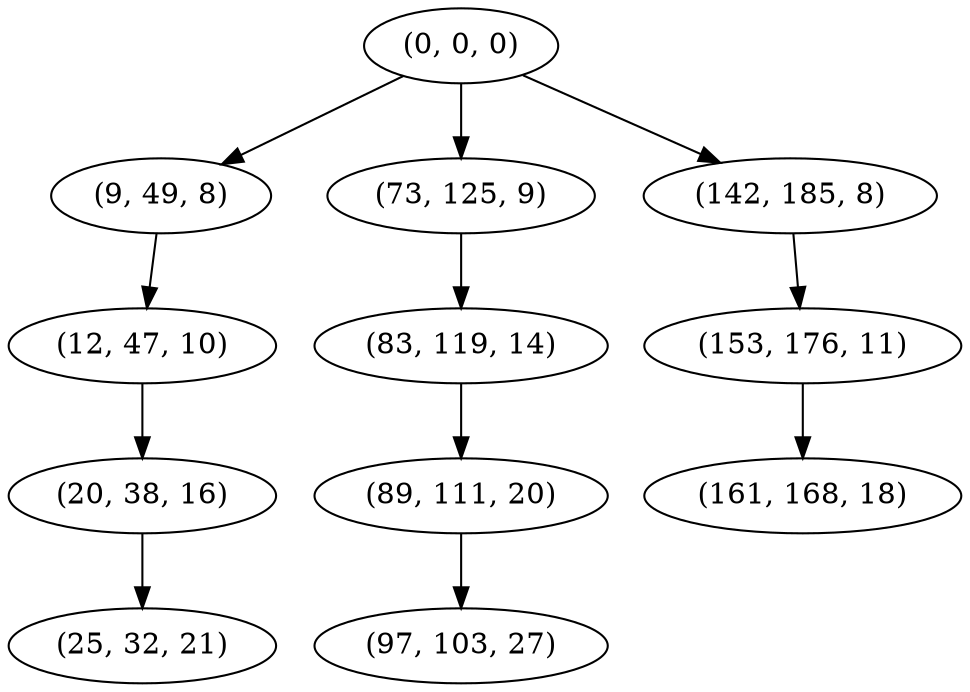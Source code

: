 digraph tree {
    "(0, 0, 0)";
    "(9, 49, 8)";
    "(12, 47, 10)";
    "(20, 38, 16)";
    "(25, 32, 21)";
    "(73, 125, 9)";
    "(83, 119, 14)";
    "(89, 111, 20)";
    "(97, 103, 27)";
    "(142, 185, 8)";
    "(153, 176, 11)";
    "(161, 168, 18)";
    "(0, 0, 0)" -> "(9, 49, 8)";
    "(0, 0, 0)" -> "(73, 125, 9)";
    "(0, 0, 0)" -> "(142, 185, 8)";
    "(9, 49, 8)" -> "(12, 47, 10)";
    "(12, 47, 10)" -> "(20, 38, 16)";
    "(20, 38, 16)" -> "(25, 32, 21)";
    "(73, 125, 9)" -> "(83, 119, 14)";
    "(83, 119, 14)" -> "(89, 111, 20)";
    "(89, 111, 20)" -> "(97, 103, 27)";
    "(142, 185, 8)" -> "(153, 176, 11)";
    "(153, 176, 11)" -> "(161, 168, 18)";
}
